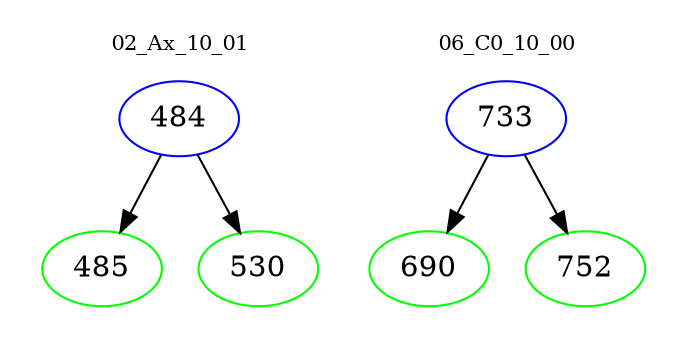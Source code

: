 digraph{
subgraph cluster_0 {
color = white
label = "02_Ax_10_01";
fontsize=10;
T0_484 [label="484", color="blue"]
T0_484 -> T0_485 [color="black"]
T0_485 [label="485", color="green"]
T0_484 -> T0_530 [color="black"]
T0_530 [label="530", color="green"]
}
subgraph cluster_1 {
color = white
label = "06_C0_10_00";
fontsize=10;
T1_733 [label="733", color="blue"]
T1_733 -> T1_690 [color="black"]
T1_690 [label="690", color="green"]
T1_733 -> T1_752 [color="black"]
T1_752 [label="752", color="green"]
}
}
